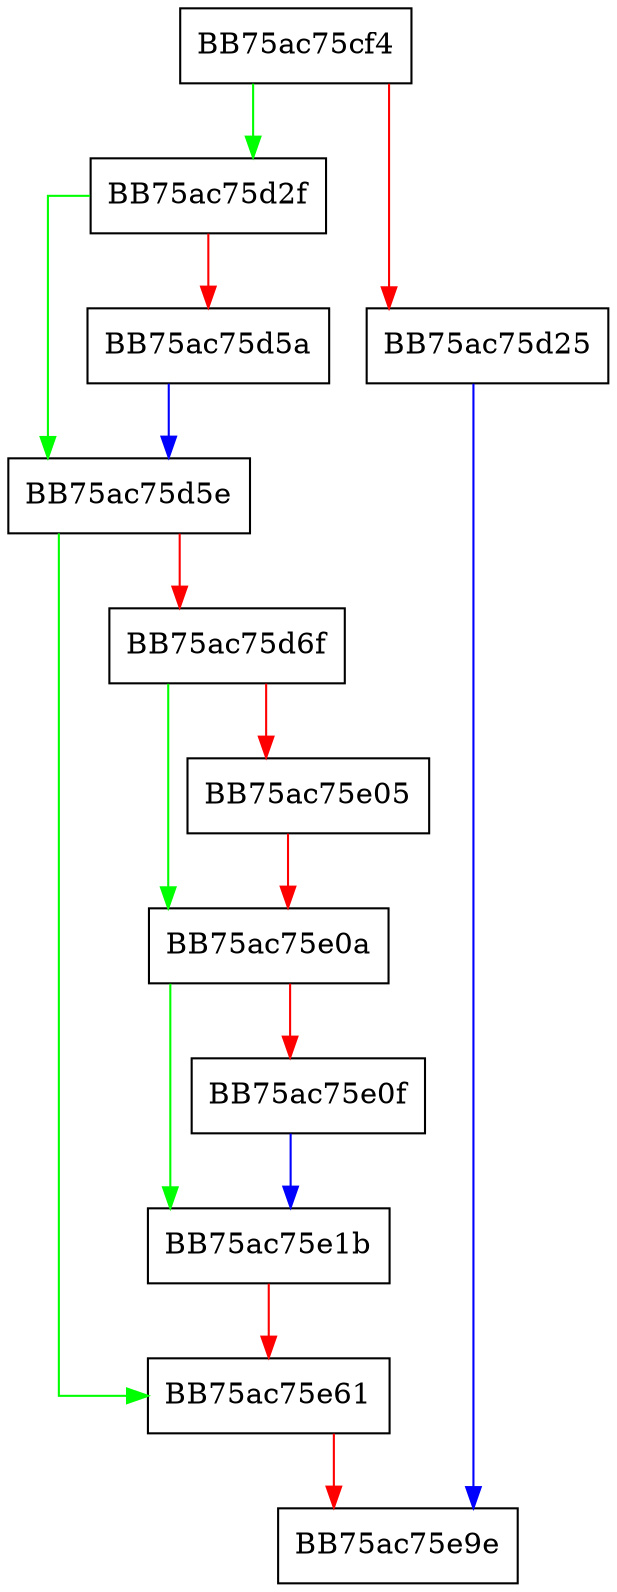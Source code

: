 digraph Add {
  node [shape="box"];
  graph [splines=ortho];
  BB75ac75cf4 -> BB75ac75d2f [color="green"];
  BB75ac75cf4 -> BB75ac75d25 [color="red"];
  BB75ac75d25 -> BB75ac75e9e [color="blue"];
  BB75ac75d2f -> BB75ac75d5e [color="green"];
  BB75ac75d2f -> BB75ac75d5a [color="red"];
  BB75ac75d5a -> BB75ac75d5e [color="blue"];
  BB75ac75d5e -> BB75ac75e61 [color="green"];
  BB75ac75d5e -> BB75ac75d6f [color="red"];
  BB75ac75d6f -> BB75ac75e0a [color="green"];
  BB75ac75d6f -> BB75ac75e05 [color="red"];
  BB75ac75e05 -> BB75ac75e0a [color="red"];
  BB75ac75e0a -> BB75ac75e1b [color="green"];
  BB75ac75e0a -> BB75ac75e0f [color="red"];
  BB75ac75e0f -> BB75ac75e1b [color="blue"];
  BB75ac75e1b -> BB75ac75e61 [color="red"];
  BB75ac75e61 -> BB75ac75e9e [color="red"];
}